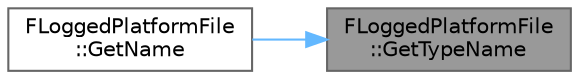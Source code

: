 digraph "FLoggedPlatformFile::GetTypeName"
{
 // INTERACTIVE_SVG=YES
 // LATEX_PDF_SIZE
  bgcolor="transparent";
  edge [fontname=Helvetica,fontsize=10,labelfontname=Helvetica,labelfontsize=10];
  node [fontname=Helvetica,fontsize=10,shape=box,height=0.2,width=0.4];
  rankdir="RL";
  Node1 [id="Node000001",label="FLoggedPlatformFile\l::GetTypeName",height=0.2,width=0.4,color="gray40", fillcolor="grey60", style="filled", fontcolor="black",tooltip=" "];
  Node1 -> Node2 [id="edge1_Node000001_Node000002",dir="back",color="steelblue1",style="solid",tooltip=" "];
  Node2 [id="Node000002",label="FLoggedPlatformFile\l::GetName",height=0.2,width=0.4,color="grey40", fillcolor="white", style="filled",URL="$d9/de8/classFLoggedPlatformFile.html#a4b3f1138de7420ca22eb55b59440b142",tooltip="Gets this platform file type name."];
}
